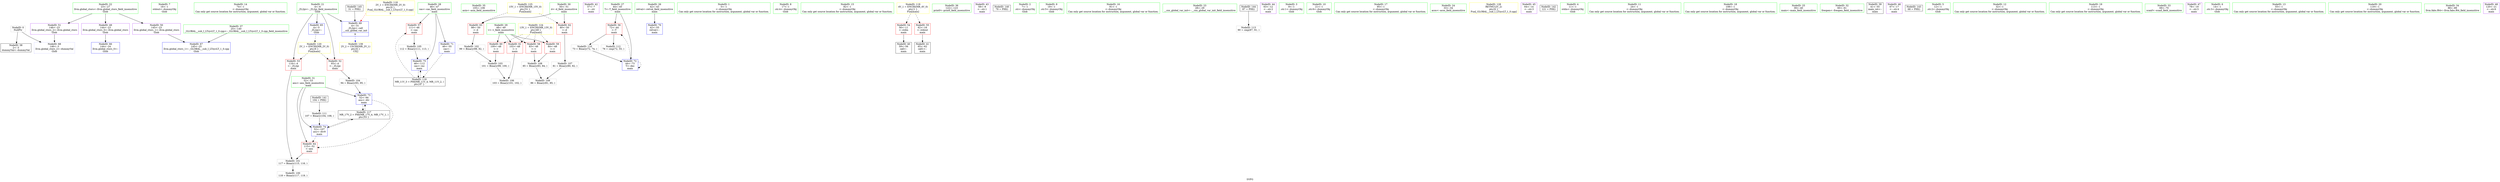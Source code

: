 digraph "SVFG" {
	label="SVFG";

	Node0x558228f4e1b0 [shape=record,color=grey,label="{NodeID: 0\nNullPtr}"];
	Node0x558228f4e1b0 -> Node0x558228f55530[style=solid];
	Node0x558228f4e1b0 -> Node0x558228f57f00[style=solid];
	Node0x558228f539c0 [shape=record,color=green,label="{NodeID: 7\n16\<--1\nstdout\<--dummyObj\nGlob }"];
	Node0x558228f53e50 [shape=record,color=green,label="{NodeID: 14\n74\<--1\n\<--dummyObj\nCan only get source location for instruction, argument, global var or function.}"];
	Node0x558228f5a5c0 [shape=record,color=grey,label="{NodeID: 104\n94 = Binary(93, 95, )\n}"];
	Node0x558228f5a5c0 -> Node0x558228f58340[style=solid];
	Node0x558228f54550 [shape=record,color=green,label="{NodeID: 21\n4\<--6\n_ZL2pi\<--_ZL2pi_field_insensitive\nGlob }"];
	Node0x558228f54550 -> Node0x558228f57170[style=solid];
	Node0x558228f54550 -> Node0x558228f57240[style=solid];
	Node0x558228f54550 -> Node0x558228f57c00[style=solid];
	Node0x558228f54550 -> Node0x558228f58000[style=solid];
	Node0x558228f5b040 [shape=record,color=grey,label="{NodeID: 111\n107 = Binary(104, 108, )\n}"];
	Node0x558228f5b040 -> Node0x558228f58410[style=solid];
	Node0x558228f54bf0 [shape=record,color=green,label="{NodeID: 28\n46\<--47\ncas\<--cas_field_insensitive\nmain\n}"];
	Node0x558228f54bf0 -> Node0x558228f57580[style=solid];
	Node0x558228f54bf0 -> Node0x558228f581a0[style=solid];
	Node0x558228f54bf0 -> Node0x558228f584e0[style=solid];
	Node0x558228f5f7b0 [shape=record,color=yellow,style=double,label="{NodeID: 118\n2V_1 = ENCHI(MR_2V_0)\npts\{6 \}\nFun[_GLOBAL__sub_I_LTzycLT_1_0.cpp]|{<s0>9}}"];
	Node0x558228f5f7b0:s0 -> Node0x558228f58000[style=dashed,color=red];
	Node0x558228f55230 [shape=record,color=green,label="{NodeID: 35\n105\<--106\nasin\<--asin_field_insensitive\n}"];
	Node0x558228f60840 [shape=record,color=yellow,style=double,label="{NodeID: 125\n15V_1 = ENCHI(MR_15V_0)\npts\{51 \}\nFun[main]}"];
	Node0x558228f60840 -> Node0x558228f57990[style=dashed];
	Node0x558228f60840 -> Node0x558228f57a60[style=dashed];
	Node0x558228f558a0 [shape=record,color=purple,label="{NodeID: 42\n57\<--7\n\<--.str\nmain\n}"];
	Node0x558228f56e70 [shape=record,color=purple,label="{NodeID: 49\n144\<--23\nllvm.global_ctors_0\<--llvm.global_ctors\nGlob }"];
	Node0x558228f56e70 -> Node0x558228f57d00[style=solid];
	Node0x558228f61fd0 [shape=record,color=yellow,style=double,label="{NodeID: 139\n2V_2 = CSCHI(MR_2V_1)\npts\{6 \}\nCS[]}"];
	Node0x558228f574b0 [shape=record,color=red,label="{NodeID: 56\n72\<--44\n\<--T\nmain\n}"];
	Node0x558228f574b0 -> Node0x558228f5aec0[style=solid];
	Node0x558228f574b0 -> Node0x558228f5b1c0[style=solid];
	Node0x558228f57a60 [shape=record,color=red,label="{NodeID: 63\n98\<--50\n\<--d\nmain\n}"];
	Node0x558228f57a60 -> Node0x558228f562f0[style=solid];
	Node0x558228f580d0 [shape=record,color=blue,label="{NodeID: 70\n42\<--55\nretval\<--\nmain\n}"];
	Node0x558228f51830 [shape=record,color=green,label="{NodeID: 1\n5\<--1\n\<--dummyObj\nCan only get source location for instruction, argument, global var or function.}"];
	Node0x558228f53a50 [shape=record,color=green,label="{NodeID: 8\n17\<--1\n.str.4\<--dummyObj\nGlob }"];
	Node0x558228f53f50 [shape=record,color=green,label="{NodeID: 15\n82\<--1\n\<--dummyObj\nCan only get source location for instruction, argument, global var or function.}"];
	Node0x558228f5a740 [shape=record,color=grey,label="{NodeID: 105\n112 = Binary(111, 113, )\n}"];
	Node0x558228f5a740 -> Node0x558228f584e0[style=solid];
	Node0x558228f54650 [shape=record,color=green,label="{NodeID: 22\n23\<--27\nllvm.global_ctors\<--llvm.global_ctors_field_insensitive\nGlob }"];
	Node0x558228f54650 -> Node0x558228f56e70[style=solid];
	Node0x558228f54650 -> Node0x558228f56f70[style=solid];
	Node0x558228f54650 -> Node0x558228f57070[style=solid];
	Node0x558228f5b1c0 [shape=record,color=grey,label="{NodeID: 112\n76 = cmp(72, 55, )\n}"];
	Node0x558228f54cc0 [shape=record,color=green,label="{NodeID: 29\n48\<--49\nv\<--v_field_insensitive\nmain\n}"];
	Node0x558228f54cc0 -> Node0x558228f57650[style=solid];
	Node0x558228f54cc0 -> Node0x558228f57720[style=solid];
	Node0x558228f54cc0 -> Node0x558228f577f0[style=solid];
	Node0x558228f54cc0 -> Node0x558228f578c0[style=solid];
	Node0x558228f602d0 [shape=record,color=yellow,style=double,label="{NodeID: 119\n4V_1 = ENCHI(MR_4V_0)\npts\{1 \}\nFun[main]}"];
	Node0x558228f602d0 -> Node0x558228f57310[style=dashed];
	Node0x558228f602d0 -> Node0x558228f573e0[style=dashed];
	Node0x558228f55330 [shape=record,color=green,label="{NodeID: 36\n122\<--123\nprintf\<--printf_field_insensitive\n}"];
	Node0x558228f55970 [shape=record,color=purple,label="{NodeID: 43\n58\<--9\n\<--.str.1\nmain\n}"];
	Node0x558228f56f70 [shape=record,color=purple,label="{NodeID: 50\n145\<--23\nllvm.global_ctors_1\<--llvm.global_ctors\nGlob }"];
	Node0x558228f56f70 -> Node0x558228f57e00[style=solid];
	Node0x558228de85a0 [shape=record,color=black,label="{NodeID: 140\n79 = PHI()\n}"];
	Node0x558228f57580 [shape=record,color=red,label="{NodeID: 57\n111\<--46\n\<--cas\nmain\n}"];
	Node0x558228f57580 -> Node0x558228f5a740[style=solid];
	Node0x558228f57b30 [shape=record,color=red,label="{NodeID: 64\n115\<--52\n\<--ans\nmain\n}"];
	Node0x558228f57b30 -> Node0x558228f56170[style=solid];
	Node0x558228f581a0 [shape=record,color=blue,label="{NodeID: 71\n46\<--55\ncas\<--\nmain\n}"];
	Node0x558228f581a0 -> Node0x558228f5edb0[style=dashed];
	Node0x558228f52f40 [shape=record,color=green,label="{NodeID: 2\n7\<--1\n.str\<--dummyObj\nGlob }"];
	Node0x558228f53ae0 [shape=record,color=green,label="{NodeID: 9\n19\<--1\n.str.5\<--dummyObj\nGlob }"];
	Node0x558228f54050 [shape=record,color=green,label="{NodeID: 16\n91\<--1\n\<--dummyObj\nCan only get source location for instruction, argument, global var or function.}"];
	Node0x558228f5a8c0 [shape=record,color=grey,label="{NodeID: 106\n103 = Binary(101, 102, )\n}"];
	Node0x558228f54750 [shape=record,color=green,label="{NodeID: 23\n28\<--29\n__cxx_global_var_init\<--__cxx_global_var_init_field_insensitive\n}"];
	Node0x558228f5b340 [shape=record,color=grey,label="{NodeID: 113\n90 = cmp(87, 91, )\n}"];
	Node0x558228f54d90 [shape=record,color=green,label="{NodeID: 30\n50\<--51\nd\<--d_field_insensitive\nmain\n}"];
	Node0x558228f54d90 -> Node0x558228f57990[style=solid];
	Node0x558228f54d90 -> Node0x558228f57a60[style=solid];
	Node0x558228f603e0 [shape=record,color=yellow,style=double,label="{NodeID: 120\n2V_1 = ENCHI(MR_2V_0)\npts\{6 \}\nFun[main]}"];
	Node0x558228f603e0 -> Node0x558228f57170[style=dashed];
	Node0x558228f603e0 -> Node0x558228f57240[style=dashed];
	Node0x558228f55430 [shape=record,color=green,label="{NodeID: 37\n25\<--140\n_GLOBAL__sub_I_LTzycLT_1_0.cpp\<--_GLOBAL__sub_I_LTzycLT_1_0.cpp_field_insensitive\n}"];
	Node0x558228f55430 -> Node0x558228f57e00[style=solid];
	Node0x558228f55a40 [shape=record,color=purple,label="{NodeID: 44\n63\<--12\n\<--.str.2\nmain\n}"];
	Node0x558228f57070 [shape=record,color=purple,label="{NodeID: 51\n146\<--23\nllvm.global_ctors_2\<--llvm.global_ctors\nGlob }"];
	Node0x558228f57070 -> Node0x558228f57f00[style=solid];
	Node0x558228f65610 [shape=record,color=black,label="{NodeID: 141\n104 = PHI()\n}"];
	Node0x558228f65610 -> Node0x558228f5b040[style=solid];
	Node0x558228f57650 [shape=record,color=red,label="{NodeID: 58\n83\<--48\n\<--v\nmain\n}"];
	Node0x558228f57650 -> Node0x558228f5abc0[style=solid];
	Node0x558228f57c00 [shape=record,color=blue,label="{NodeID: 65\n4\<--5\n_ZL2pi\<--\nGlob }"];
	Node0x558228f57c00 -> Node0x558228f603e0[style=dashed];
	Node0x558228f58270 [shape=record,color=blue,label="{NodeID: 72\n44\<--73\nT\<--dec\nmain\n}"];
	Node0x558228f58270 -> Node0x558228f574b0[style=dashed];
	Node0x558228f58270 -> Node0x558228f58270[style=dashed];
	Node0x558228f52fd0 [shape=record,color=green,label="{NodeID: 3\n9\<--1\n.str.1\<--dummyObj\nGlob }"];
	Node0x558228f53b70 [shape=record,color=green,label="{NodeID: 10\n21\<--1\n.str.6\<--dummyObj\nGlob }"];
	Node0x558228f55ff0 [shape=record,color=grey,label="{NodeID: 100\n118 = Binary(117, 119, )\n}"];
	Node0x558228f54150 [shape=record,color=green,label="{NodeID: 17\n95\<--1\n\<--dummyObj\nCan only get source location for instruction, argument, global var or function.}"];
	Node0x558228f5aa40 [shape=record,color=grey,label="{NodeID: 107\n81 = Binary(80, 82, )\n}"];
	Node0x558228f5aa40 -> Node0x558228f5ad40[style=solid];
	Node0x558228f54850 [shape=record,color=green,label="{NodeID: 24\n33\<--34\nacos\<--acos_field_insensitive\n}"];
	Node0x558228f54e60 [shape=record,color=green,label="{NodeID: 31\n52\<--53\nans\<--ans_field_insensitive\nmain\n}"];
	Node0x558228f54e60 -> Node0x558228f57b30[style=solid];
	Node0x558228f54e60 -> Node0x558228f58340[style=solid];
	Node0x558228f54e60 -> Node0x558228f58410[style=solid];
	Node0x558228f55530 [shape=record,color=black,label="{NodeID: 38\n2\<--3\ndummyVal\<--dummyVal\n}"];
	Node0x558228f60b10 [shape=record,color=yellow,style=double,label="{NodeID: 128\nRETMU(2V_2)\npts\{6 \}\nFun[_GLOBAL__sub_I_LTzycLT_1_0.cpp]}"];
	Node0x558228f55b10 [shape=record,color=purple,label="{NodeID: 45\n64\<--14\n\<--.str.3\nmain\n}"];
	Node0x558228f57170 [shape=record,color=red,label="{NodeID: 52\n93\<--4\n\<--_ZL2pi\nmain\n}"];
	Node0x558228f57170 -> Node0x558228f5a5c0[style=solid];
	Node0x558228f65770 [shape=record,color=black,label="{NodeID: 142\n121 = PHI()\n}"];
	Node0x558228f57720 [shape=record,color=red,label="{NodeID: 59\n84\<--48\n\<--v\nmain\n}"];
	Node0x558228f57720 -> Node0x558228f5abc0[style=solid];
	Node0x558228f57d00 [shape=record,color=blue,label="{NodeID: 66\n144\<--24\nllvm.global_ctors_0\<--\nGlob }"];
	Node0x558228f58340 [shape=record,color=blue,label="{NodeID: 73\n52\<--94\nans\<--div\nmain\n}"];
	Node0x558228f58340 -> Node0x558228f57b30[style=dashed];
	Node0x558228f58340 -> Node0x558228f5f2b0[style=dashed];
	Node0x558228f53060 [shape=record,color=green,label="{NodeID: 4\n11\<--1\nstdin\<--dummyObj\nGlob }"];
	Node0x558228f53c00 [shape=record,color=green,label="{NodeID: 11\n24\<--1\n\<--dummyObj\nCan only get source location for instruction, argument, global var or function.}"];
	Node0x558228f56170 [shape=record,color=grey,label="{NodeID: 101\n117 = Binary(115, 116, )\n}"];
	Node0x558228f56170 -> Node0x558228f55ff0[style=solid];
	Node0x558228f54250 [shape=record,color=green,label="{NodeID: 18\n108\<--1\n\<--dummyObj\nCan only get source location for instruction, argument, global var or function.}"];
	Node0x558228f5abc0 [shape=record,color=grey,label="{NodeID: 108\n85 = Binary(83, 84, )\n}"];
	Node0x558228f5abc0 -> Node0x558228f5ad40[style=solid];
	Node0x558228f54950 [shape=record,color=green,label="{NodeID: 25\n39\<--40\nmain\<--main_field_insensitive\n}"];
	Node0x558228f54f30 [shape=record,color=green,label="{NodeID: 32\n60\<--61\nfreopen\<--freopen_field_insensitive\n}"];
	Node0x558228f55630 [shape=record,color=black,label="{NodeID: 39\n41\<--55\nmain_ret\<--\nmain\n}"];
	Node0x558228f55be0 [shape=record,color=purple,label="{NodeID: 46\n67\<--17\n\<--.str.4\nmain\n}"];
	Node0x558228f57240 [shape=record,color=red,label="{NodeID: 53\n116\<--4\n\<--_ZL2pi\nmain\n}"];
	Node0x558228f57240 -> Node0x558228f56170[style=solid];
	Node0x558228f65b70 [shape=record,color=black,label="{NodeID: 143\n68 = PHI()\n}"];
	Node0x558228f577f0 [shape=record,color=red,label="{NodeID: 60\n100\<--48\n\<--v\nmain\n}"];
	Node0x558228f577f0 -> Node0x558228f56470[style=solid];
	Node0x558228f57e00 [shape=record,color=blue,label="{NodeID: 67\n145\<--25\nllvm.global_ctors_1\<--_GLOBAL__sub_I_LTzycLT_1_0.cpp\nGlob }"];
	Node0x558228f58410 [shape=record,color=blue,label="{NodeID: 74\n52\<--107\nans\<--div9\nmain\n}"];
	Node0x558228f58410 -> Node0x558228f57b30[style=dashed];
	Node0x558228f58410 -> Node0x558228f5f2b0[style=dashed];
	Node0x558228f530f0 [shape=record,color=green,label="{NodeID: 5\n12\<--1\n.str.2\<--dummyObj\nGlob }"];
	Node0x558228f53c90 [shape=record,color=green,label="{NodeID: 12\n32\<--1\n\<--dummyObj\nCan only get source location for instruction, argument, global var or function.}"];
	Node0x558228f562f0 [shape=record,color=grey,label="{NodeID: 102\n99 = Binary(98, 82, )\n}"];
	Node0x558228f562f0 -> Node0x558228f56470[style=solid];
	Node0x558228f54350 [shape=record,color=green,label="{NodeID: 19\n113\<--1\n\<--dummyObj\nCan only get source location for instruction, argument, global var or function.}"];
	Node0x558228f5ad40 [shape=record,color=grey,label="{NodeID: 109\n86 = Binary(81, 85, )\n}"];
	Node0x558228f54a50 [shape=record,color=green,label="{NodeID: 26\n42\<--43\nretval\<--retval_field_insensitive\nmain\n}"];
	Node0x558228f54a50 -> Node0x558228f580d0[style=solid];
	Node0x558228f5edb0 [shape=record,color=black,label="{NodeID: 116\nMR_11V_3 = PHI(MR_11V_4, MR_11V_2, )\npts\{47 \}\n}"];
	Node0x558228f5edb0 -> Node0x558228f57580[style=dashed];
	Node0x558228f5edb0 -> Node0x558228f584e0[style=dashed];
	Node0x558228f55030 [shape=record,color=green,label="{NodeID: 33\n69\<--70\nscanf\<--scanf_field_insensitive\n}"];
	Node0x558228f55700 [shape=record,color=black,label="{NodeID: 40\n59\<--56\ncall\<--\nmain\n}"];
	Node0x558228f55cb0 [shape=record,color=purple,label="{NodeID: 47\n78\<--19\n\<--.str.5\nmain\n}"];
	Node0x558228f57310 [shape=record,color=red,label="{NodeID: 54\n56\<--11\n\<--stdin\nmain\n}"];
	Node0x558228f57310 -> Node0x558228f55700[style=solid];
	Node0x558228f65c70 [shape=record,color=black,label="{NodeID: 144\n87 = PHI()\n}"];
	Node0x558228f65c70 -> Node0x558228f5b340[style=solid];
	Node0x558228f578c0 [shape=record,color=red,label="{NodeID: 61\n102\<--48\n\<--v\nmain\n}"];
	Node0x558228f578c0 -> Node0x558228f5a8c0[style=solid];
	Node0x558228f57f00 [shape=record,color=blue, style = dotted,label="{NodeID: 68\n146\<--3\nllvm.global_ctors_2\<--dummyVal\nGlob }"];
	Node0x558228f584e0 [shape=record,color=blue,label="{NodeID: 75\n46\<--112\ncas\<--inc\nmain\n}"];
	Node0x558228f584e0 -> Node0x558228f5edb0[style=dashed];
	Node0x558228f53930 [shape=record,color=green,label="{NodeID: 6\n14\<--1\n.str.3\<--dummyObj\nGlob }"];
	Node0x558228f53d50 [shape=record,color=green,label="{NodeID: 13\n55\<--1\n\<--dummyObj\nCan only get source location for instruction, argument, global var or function.}"];
	Node0x558228f56470 [shape=record,color=grey,label="{NodeID: 103\n101 = Binary(99, 100, )\n}"];
	Node0x558228f56470 -> Node0x558228f5a8c0[style=solid];
	Node0x558228f54450 [shape=record,color=green,label="{NodeID: 20\n119\<--1\n\<--dummyObj\nCan only get source location for instruction, argument, global var or function.}"];
	Node0x558228f5aec0 [shape=record,color=grey,label="{NodeID: 110\n73 = Binary(72, 74, )\n}"];
	Node0x558228f5aec0 -> Node0x558228f58270[style=solid];
	Node0x558228f54b20 [shape=record,color=green,label="{NodeID: 27\n44\<--45\nT\<--T_field_insensitive\nmain\n}"];
	Node0x558228f54b20 -> Node0x558228f574b0[style=solid];
	Node0x558228f54b20 -> Node0x558228f58270[style=solid];
	Node0x558228f5f2b0 [shape=record,color=black,label="{NodeID: 117\nMR_17V_2 = PHI(MR_17V_4, MR_17V_1, )\npts\{53 \}\n}"];
	Node0x558228f5f2b0 -> Node0x558228f58340[style=dashed];
	Node0x558228f5f2b0 -> Node0x558228f58410[style=dashed];
	Node0x558228f55130 [shape=record,color=green,label="{NodeID: 34\n88\<--89\nllvm.fabs.f64\<--llvm.fabs.f64_field_insensitive\n}"];
	Node0x558228f60760 [shape=record,color=yellow,style=double,label="{NodeID: 124\n13V_1 = ENCHI(MR_13V_0)\npts\{49 \}\nFun[main]}"];
	Node0x558228f60760 -> Node0x558228f57650[style=dashed];
	Node0x558228f60760 -> Node0x558228f57720[style=dashed];
	Node0x558228f60760 -> Node0x558228f577f0[style=dashed];
	Node0x558228f60760 -> Node0x558228f578c0[style=dashed];
	Node0x558228f557d0 [shape=record,color=black,label="{NodeID: 41\n65\<--62\ncall1\<--\nmain\n}"];
	Node0x558228f56da0 [shape=record,color=purple,label="{NodeID: 48\n120\<--21\n\<--.str.6\nmain\n}"];
	Node0x558228f573e0 [shape=record,color=red,label="{NodeID: 55\n62\<--16\n\<--stdout\nmain\n}"];
	Node0x558228f573e0 -> Node0x558228f557d0[style=solid];
	Node0x558228f663e0 [shape=record,color=black,label="{NodeID: 145\n31 = PHI()\n}"];
	Node0x558228f663e0 -> Node0x558228f58000[style=solid];
	Node0x558228f57990 [shape=record,color=red,label="{NodeID: 62\n80\<--50\n\<--d\nmain\n}"];
	Node0x558228f57990 -> Node0x558228f5aa40[style=solid];
	Node0x558228f58000 [shape=record,color=blue,label="{NodeID: 69\n4\<--31\n_ZL2pi\<--call\n__cxx_global_var_init\n|{<s0>9}}"];
	Node0x558228f58000:s0 -> Node0x558228f61fd0[style=dashed,color=blue];
}
